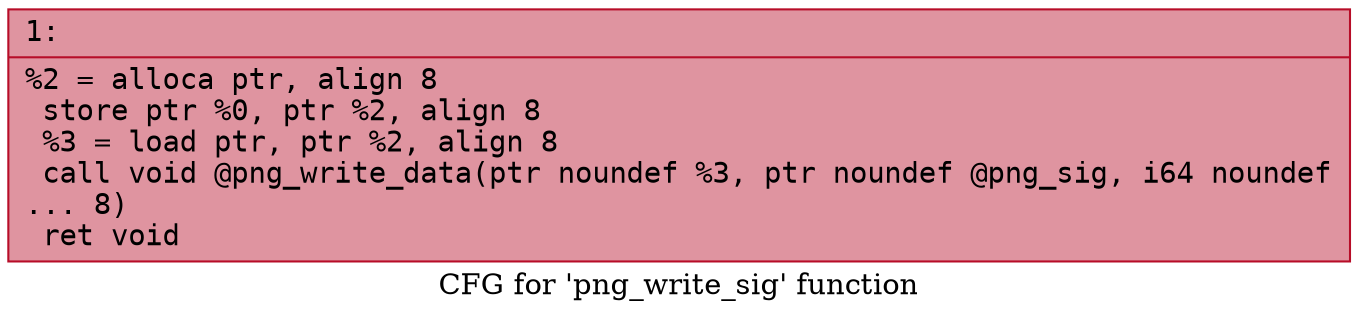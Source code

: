 digraph "CFG for 'png_write_sig' function" {
	label="CFG for 'png_write_sig' function";

	Node0x6000023b2990 [shape=record,color="#b70d28ff", style=filled, fillcolor="#b70d2870" fontname="Courier",label="{1:\l|  %2 = alloca ptr, align 8\l  store ptr %0, ptr %2, align 8\l  %3 = load ptr, ptr %2, align 8\l  call void @png_write_data(ptr noundef %3, ptr noundef @png_sig, i64 noundef\l... 8)\l  ret void\l}"];
}
